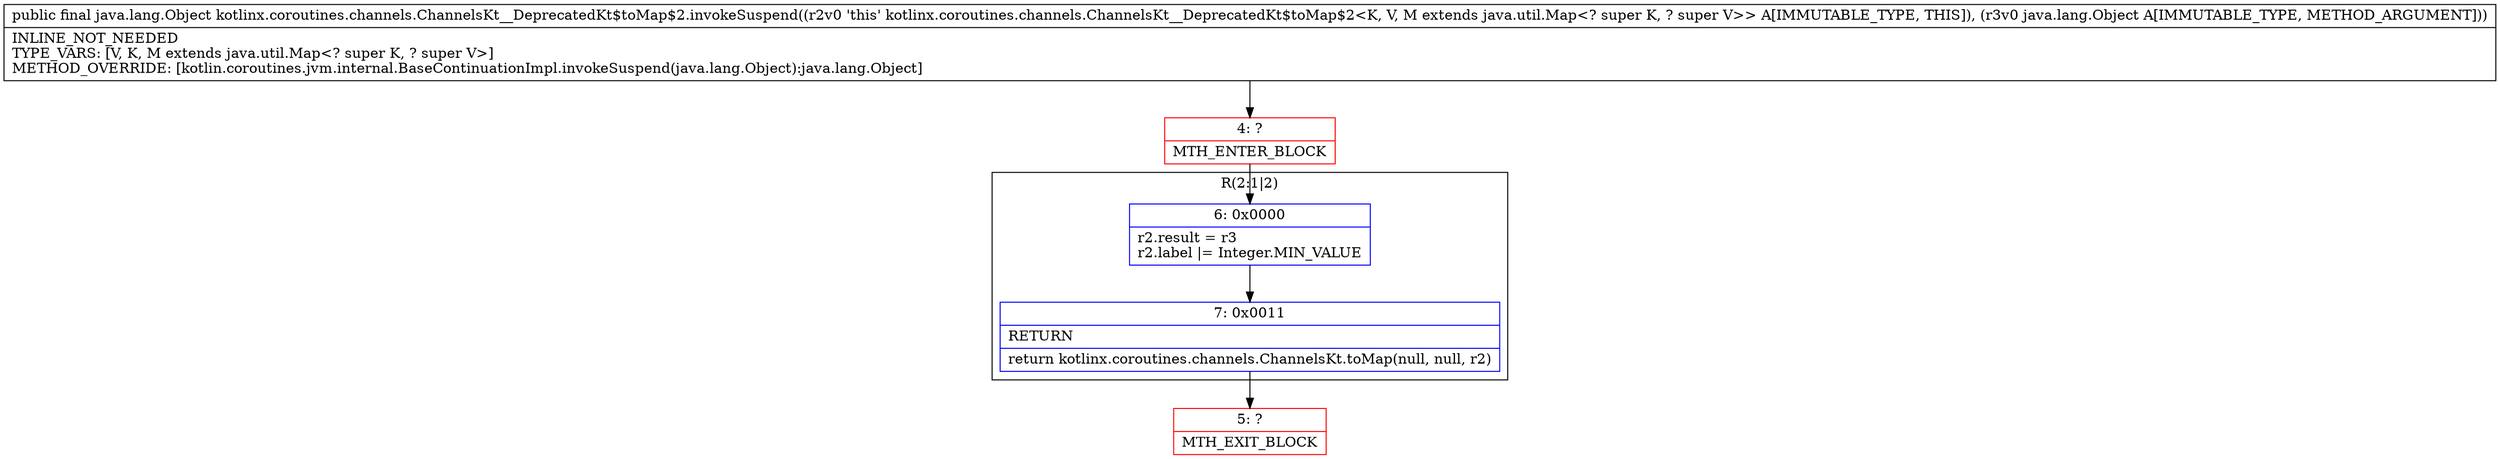 digraph "CFG forkotlinx.coroutines.channels.ChannelsKt__DeprecatedKt$toMap$2.invokeSuspend(Ljava\/lang\/Object;)Ljava\/lang\/Object;" {
subgraph cluster_Region_160343695 {
label = "R(2:1|2)";
node [shape=record,color=blue];
Node_6 [shape=record,label="{6\:\ 0x0000|r2.result = r3\lr2.label \|= Integer.MIN_VALUE\l}"];
Node_7 [shape=record,label="{7\:\ 0x0011|RETURN\l|return kotlinx.coroutines.channels.ChannelsKt.toMap(null, null, r2)\l}"];
}
Node_4 [shape=record,color=red,label="{4\:\ ?|MTH_ENTER_BLOCK\l}"];
Node_5 [shape=record,color=red,label="{5\:\ ?|MTH_EXIT_BLOCK\l}"];
MethodNode[shape=record,label="{public final java.lang.Object kotlinx.coroutines.channels.ChannelsKt__DeprecatedKt$toMap$2.invokeSuspend((r2v0 'this' kotlinx.coroutines.channels.ChannelsKt__DeprecatedKt$toMap$2\<K, V, M extends java.util.Map\<? super K, ? super V\>\> A[IMMUTABLE_TYPE, THIS]), (r3v0 java.lang.Object A[IMMUTABLE_TYPE, METHOD_ARGUMENT]))  | INLINE_NOT_NEEDED\lTYPE_VARS: [V, K, M extends java.util.Map\<? super K, ? super V\>]\lMETHOD_OVERRIDE: [kotlin.coroutines.jvm.internal.BaseContinuationImpl.invokeSuspend(java.lang.Object):java.lang.Object]\l}"];
MethodNode -> Node_4;Node_6 -> Node_7;
Node_7 -> Node_5;
Node_4 -> Node_6;
}

